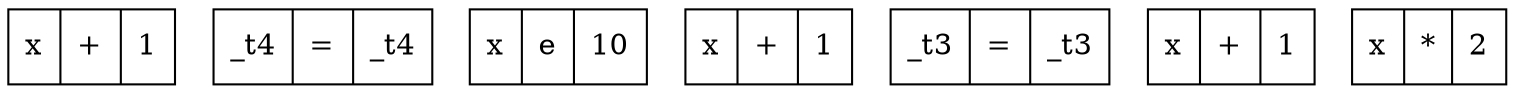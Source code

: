 digraph structs {
	node [shape=record];
	_t0 [label="<x> x|<+> +|<1> 1"];
	x [label="<_t0> _t0|<=> =|<_t0> _t0"];
	_t1 [label="<x> x|<e> e|<10> 10"];
	_t2 [label="<x> x|<+> +|<1> 1"];
	y [label="<_t2> _t2|<=> =|<_t2> _t2"];
	_t4 [label="<x> x|<+> +|<1> 1"];
	x [label="<_t4> _t4|<=> =|<_t4> _t4"];
	_t3 [label="<x> x|<*> *|<2> 2"];
	y [label="<_t3> _t3|<=> =|<_t3> _t3"];
}
